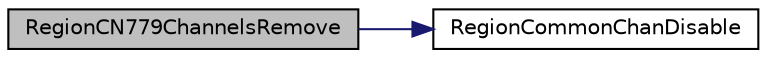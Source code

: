digraph "RegionCN779ChannelsRemove"
{
  edge [fontname="Helvetica",fontsize="10",labelfontname="Helvetica",labelfontsize="10"];
  node [fontname="Helvetica",fontsize="10",shape=record];
  rankdir="LR";
  Node32 [label="RegionCN779ChannelsRemove",height=0.2,width=0.4,color="black", fillcolor="grey75", style="filled", fontcolor="black"];
  Node32 -> Node33 [color="midnightblue",fontsize="10",style="solid"];
  Node33 [label="RegionCommonChanDisable",height=0.2,width=0.4,color="black", fillcolor="white", style="filled",URL="$group___r_e_g_i_o_n_c_o_m_m_o_n.html#ga695c0ab2a06edcae5b33772f639fb676",tooltip="Disables a channel in a given channels mask. This is a generic function and valid for all regions..."];
}
